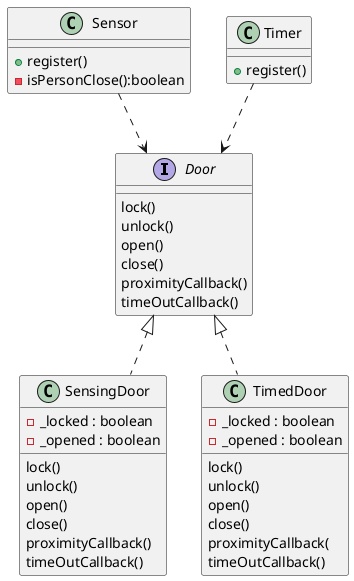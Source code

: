 @startuml
'https://plantuml.com/class-diagram





Door <|.. SensingDoor
Door <|.. TimedDoor
Sensor ..> Door
Timer ..> Door

interface Door {
lock()
unlock()
open()
close()
proximityCallback()
timeOutCallback()
}

class SensingDoor {
-_locked : boolean
-_opened : boolean
lock()
unlock()
open()
close()
proximityCallback()
timeOutCallback()
}

class TimedDoor {
-_locked : boolean
-_opened : boolean
lock()
unlock()
open()
close()
proximityCallback(
timeOutCallback()
}

class Sensor {
+register()
-isPersonClose():boolean
}

class Timer {
+register()
}



@enduml